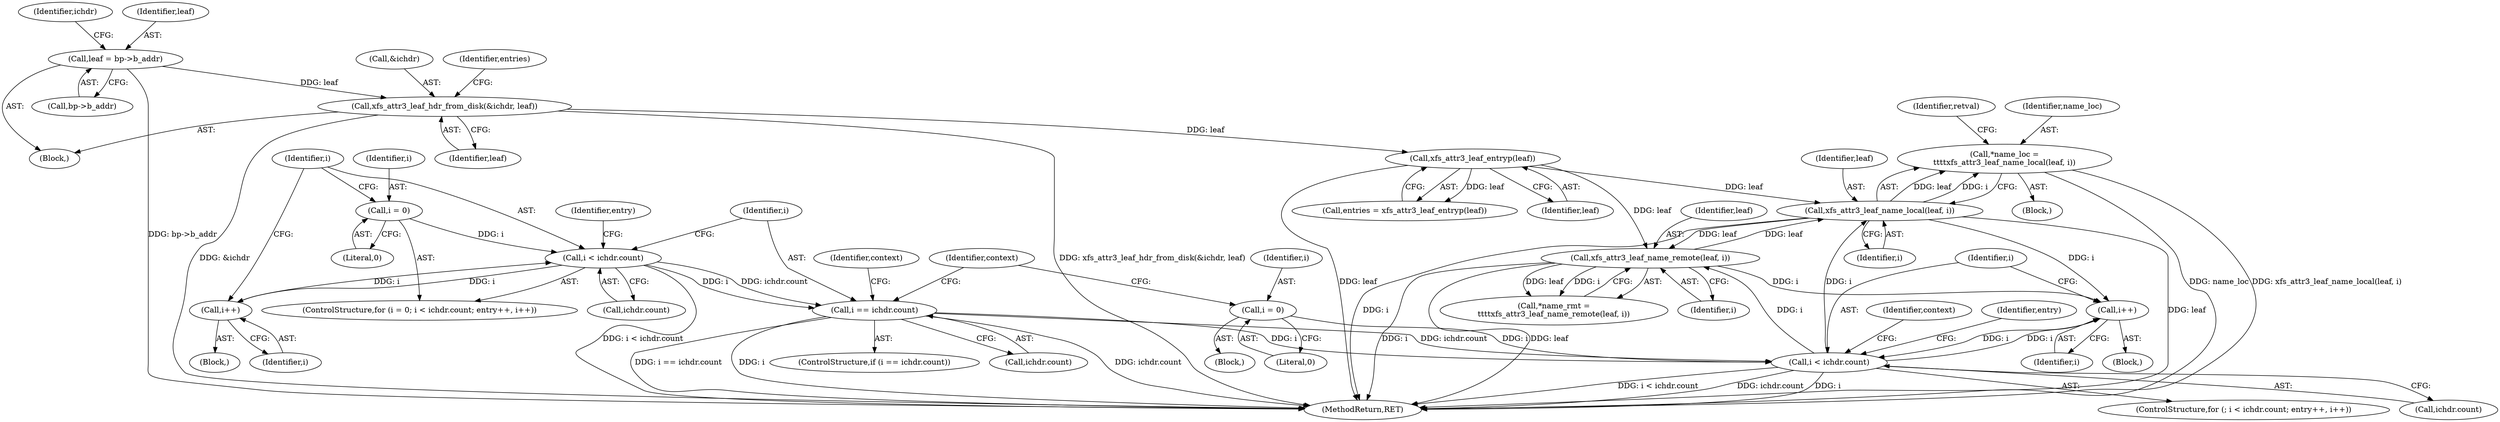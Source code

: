 digraph "0_linux_8275cdd0e7ac550dcce2b3ef6d2fb3b808c1ae59_7@pointer" {
"1000291" [label="(Call,*name_loc =\n\t\t\t\txfs_attr3_leaf_name_local(leaf, i))"];
"1000293" [label="(Call,xfs_attr3_leaf_name_local(leaf, i))"];
"1000332" [label="(Call,xfs_attr3_leaf_name_remote(leaf, i))"];
"1000127" [label="(Call,xfs_attr3_leaf_entryp(leaf))"];
"1000121" [label="(Call,xfs_attr3_leaf_hdr_from_disk(&ichdr, leaf))"];
"1000116" [label="(Call,leaf = bp->b_addr)"];
"1000242" [label="(Call,i < ichdr.count)"];
"1000250" [label="(Call,i++)"];
"1000230" [label="(Call,i = 0)"];
"1000212" [label="(Call,i == ichdr.count)"];
"1000154" [label="(Call,i < ichdr.count)"];
"1000151" [label="(Call,i = 0)"];
"1000162" [label="(Call,i++)"];
"1000211" [label="(ControlStructure,if (i == ichdr.count))"];
"1000125" [label="(Call,entries = xfs_attr3_leaf_entryp(leaf))"];
"1000219" [label="(Identifier,context)"];
"1000251" [label="(Identifier,i)"];
"1000163" [label="(Identifier,i)"];
"1000230" [label="(Call,i = 0)"];
"1000150" [label="(ControlStructure,for (i = 0; i < ichdr.count; entry++, i++))"];
"1000169" [label="(Identifier,entry)"];
"1000116" [label="(Call,leaf = bp->b_addr)"];
"1000152" [label="(Identifier,i)"];
"1000128" [label="(Identifier,leaf)"];
"1000291" [label="(Call,*name_loc =\n\t\t\t\txfs_attr3_leaf_name_local(leaf, i))"];
"1000474" [label="(MethodReturn,RET)"];
"1000156" [label="(Call,ichdr.count)"];
"1000334" [label="(Identifier,i)"];
"1000126" [label="(Identifier,entries)"];
"1000212" [label="(Call,i == ichdr.count)"];
"1000123" [label="(Identifier,ichdr)"];
"1000153" [label="(Literal,0)"];
"1000297" [label="(Identifier,retval)"];
"1000250" [label="(Call,i++)"];
"1000293" [label="(Call,xfs_attr3_leaf_name_local(leaf, i))"];
"1000330" [label="(Call,*name_rmt =\n\t\t\t\txfs_attr3_leaf_name_remote(leaf, i))"];
"1000231" [label="(Identifier,i)"];
"1000121" [label="(Call,xfs_attr3_leaf_hdr_from_disk(&ichdr, leaf))"];
"1000117" [label="(Identifier,leaf)"];
"1000247" [label="(Block,)"];
"1000214" [label="(Call,ichdr.count)"];
"1000289" [label="(Block,)"];
"1000155" [label="(Identifier,i)"];
"1000159" [label="(Block,)"];
"1000213" [label="(Identifier,i)"];
"1000162" [label="(Call,i++)"];
"1000244" [label="(Call,ichdr.count)"];
"1000471" [label="(Identifier,context)"];
"1000124" [label="(Identifier,leaf)"];
"1000294" [label="(Identifier,leaf)"];
"1000223" [label="(Block,)"];
"1000332" [label="(Call,xfs_attr3_leaf_name_remote(leaf, i))"];
"1000232" [label="(Literal,0)"];
"1000243" [label="(Identifier,i)"];
"1000257" [label="(Identifier,entry)"];
"1000242" [label="(Call,i < ichdr.count)"];
"1000292" [label="(Identifier,name_loc)"];
"1000235" [label="(Identifier,context)"];
"1000295" [label="(Identifier,i)"];
"1000122" [label="(Call,&ichdr)"];
"1000154" [label="(Call,i < ichdr.count)"];
"1000333" [label="(Identifier,leaf)"];
"1000241" [label="(ControlStructure,for (; i < ichdr.count; entry++, i++))"];
"1000151" [label="(Call,i = 0)"];
"1000118" [label="(Call,bp->b_addr)"];
"1000127" [label="(Call,xfs_attr3_leaf_entryp(leaf))"];
"1000106" [label="(Block,)"];
"1000291" -> "1000289"  [label="AST: "];
"1000291" -> "1000293"  [label="CFG: "];
"1000292" -> "1000291"  [label="AST: "];
"1000293" -> "1000291"  [label="AST: "];
"1000297" -> "1000291"  [label="CFG: "];
"1000291" -> "1000474"  [label="DDG: name_loc"];
"1000291" -> "1000474"  [label="DDG: xfs_attr3_leaf_name_local(leaf, i)"];
"1000293" -> "1000291"  [label="DDG: leaf"];
"1000293" -> "1000291"  [label="DDG: i"];
"1000293" -> "1000295"  [label="CFG: "];
"1000294" -> "1000293"  [label="AST: "];
"1000295" -> "1000293"  [label="AST: "];
"1000293" -> "1000474"  [label="DDG: leaf"];
"1000293" -> "1000474"  [label="DDG: i"];
"1000293" -> "1000250"  [label="DDG: i"];
"1000332" -> "1000293"  [label="DDG: leaf"];
"1000127" -> "1000293"  [label="DDG: leaf"];
"1000242" -> "1000293"  [label="DDG: i"];
"1000293" -> "1000332"  [label="DDG: leaf"];
"1000332" -> "1000330"  [label="AST: "];
"1000332" -> "1000334"  [label="CFG: "];
"1000333" -> "1000332"  [label="AST: "];
"1000334" -> "1000332"  [label="AST: "];
"1000330" -> "1000332"  [label="CFG: "];
"1000332" -> "1000474"  [label="DDG: i"];
"1000332" -> "1000474"  [label="DDG: leaf"];
"1000332" -> "1000250"  [label="DDG: i"];
"1000332" -> "1000330"  [label="DDG: leaf"];
"1000332" -> "1000330"  [label="DDG: i"];
"1000127" -> "1000332"  [label="DDG: leaf"];
"1000242" -> "1000332"  [label="DDG: i"];
"1000127" -> "1000125"  [label="AST: "];
"1000127" -> "1000128"  [label="CFG: "];
"1000128" -> "1000127"  [label="AST: "];
"1000125" -> "1000127"  [label="CFG: "];
"1000127" -> "1000474"  [label="DDG: leaf"];
"1000127" -> "1000125"  [label="DDG: leaf"];
"1000121" -> "1000127"  [label="DDG: leaf"];
"1000121" -> "1000106"  [label="AST: "];
"1000121" -> "1000124"  [label="CFG: "];
"1000122" -> "1000121"  [label="AST: "];
"1000124" -> "1000121"  [label="AST: "];
"1000126" -> "1000121"  [label="CFG: "];
"1000121" -> "1000474"  [label="DDG: xfs_attr3_leaf_hdr_from_disk(&ichdr, leaf)"];
"1000121" -> "1000474"  [label="DDG: &ichdr"];
"1000116" -> "1000121"  [label="DDG: leaf"];
"1000116" -> "1000106"  [label="AST: "];
"1000116" -> "1000118"  [label="CFG: "];
"1000117" -> "1000116"  [label="AST: "];
"1000118" -> "1000116"  [label="AST: "];
"1000123" -> "1000116"  [label="CFG: "];
"1000116" -> "1000474"  [label="DDG: bp->b_addr"];
"1000242" -> "1000241"  [label="AST: "];
"1000242" -> "1000244"  [label="CFG: "];
"1000243" -> "1000242"  [label="AST: "];
"1000244" -> "1000242"  [label="AST: "];
"1000257" -> "1000242"  [label="CFG: "];
"1000471" -> "1000242"  [label="CFG: "];
"1000242" -> "1000474"  [label="DDG: i < ichdr.count"];
"1000242" -> "1000474"  [label="DDG: ichdr.count"];
"1000242" -> "1000474"  [label="DDG: i"];
"1000250" -> "1000242"  [label="DDG: i"];
"1000230" -> "1000242"  [label="DDG: i"];
"1000212" -> "1000242"  [label="DDG: i"];
"1000212" -> "1000242"  [label="DDG: ichdr.count"];
"1000242" -> "1000250"  [label="DDG: i"];
"1000250" -> "1000247"  [label="AST: "];
"1000250" -> "1000251"  [label="CFG: "];
"1000251" -> "1000250"  [label="AST: "];
"1000243" -> "1000250"  [label="CFG: "];
"1000230" -> "1000223"  [label="AST: "];
"1000230" -> "1000232"  [label="CFG: "];
"1000231" -> "1000230"  [label="AST: "];
"1000232" -> "1000230"  [label="AST: "];
"1000235" -> "1000230"  [label="CFG: "];
"1000212" -> "1000211"  [label="AST: "];
"1000212" -> "1000214"  [label="CFG: "];
"1000213" -> "1000212"  [label="AST: "];
"1000214" -> "1000212"  [label="AST: "];
"1000219" -> "1000212"  [label="CFG: "];
"1000235" -> "1000212"  [label="CFG: "];
"1000212" -> "1000474"  [label="DDG: ichdr.count"];
"1000212" -> "1000474"  [label="DDG: i == ichdr.count"];
"1000212" -> "1000474"  [label="DDG: i"];
"1000154" -> "1000212"  [label="DDG: i"];
"1000154" -> "1000212"  [label="DDG: ichdr.count"];
"1000154" -> "1000150"  [label="AST: "];
"1000154" -> "1000156"  [label="CFG: "];
"1000155" -> "1000154"  [label="AST: "];
"1000156" -> "1000154"  [label="AST: "];
"1000169" -> "1000154"  [label="CFG: "];
"1000213" -> "1000154"  [label="CFG: "];
"1000154" -> "1000474"  [label="DDG: i < ichdr.count"];
"1000151" -> "1000154"  [label="DDG: i"];
"1000162" -> "1000154"  [label="DDG: i"];
"1000154" -> "1000162"  [label="DDG: i"];
"1000151" -> "1000150"  [label="AST: "];
"1000151" -> "1000153"  [label="CFG: "];
"1000152" -> "1000151"  [label="AST: "];
"1000153" -> "1000151"  [label="AST: "];
"1000155" -> "1000151"  [label="CFG: "];
"1000162" -> "1000159"  [label="AST: "];
"1000162" -> "1000163"  [label="CFG: "];
"1000163" -> "1000162"  [label="AST: "];
"1000155" -> "1000162"  [label="CFG: "];
}
